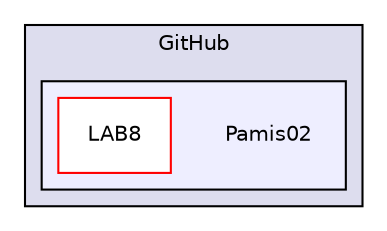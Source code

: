 digraph "C:/Users/Klijek/Documents/GitHub/Pamis02" {
  compound=true
  node [ fontsize="10", fontname="Helvetica"];
  edge [ labelfontsize="10", labelfontname="Helvetica"];
  subgraph clusterdir_582fd6dc39201e627984718ec644327f {
    graph [ bgcolor="#ddddee", pencolor="black", label="GitHub" fontname="Helvetica", fontsize="10", URL="dir_582fd6dc39201e627984718ec644327f.html"]
  subgraph clusterdir_336114c80b8e2c543b00e59beafe0c63 {
    graph [ bgcolor="#eeeeff", pencolor="black", label="" URL="dir_336114c80b8e2c543b00e59beafe0c63.html"];
    dir_336114c80b8e2c543b00e59beafe0c63 [shape=plaintext label="Pamis02"];
    dir_3091424cc68f55066867828a66c5dc19 [shape=box label="LAB8" color="red" fillcolor="white" style="filled" URL="dir_3091424cc68f55066867828a66c5dc19.html"];
  }
  }
}
